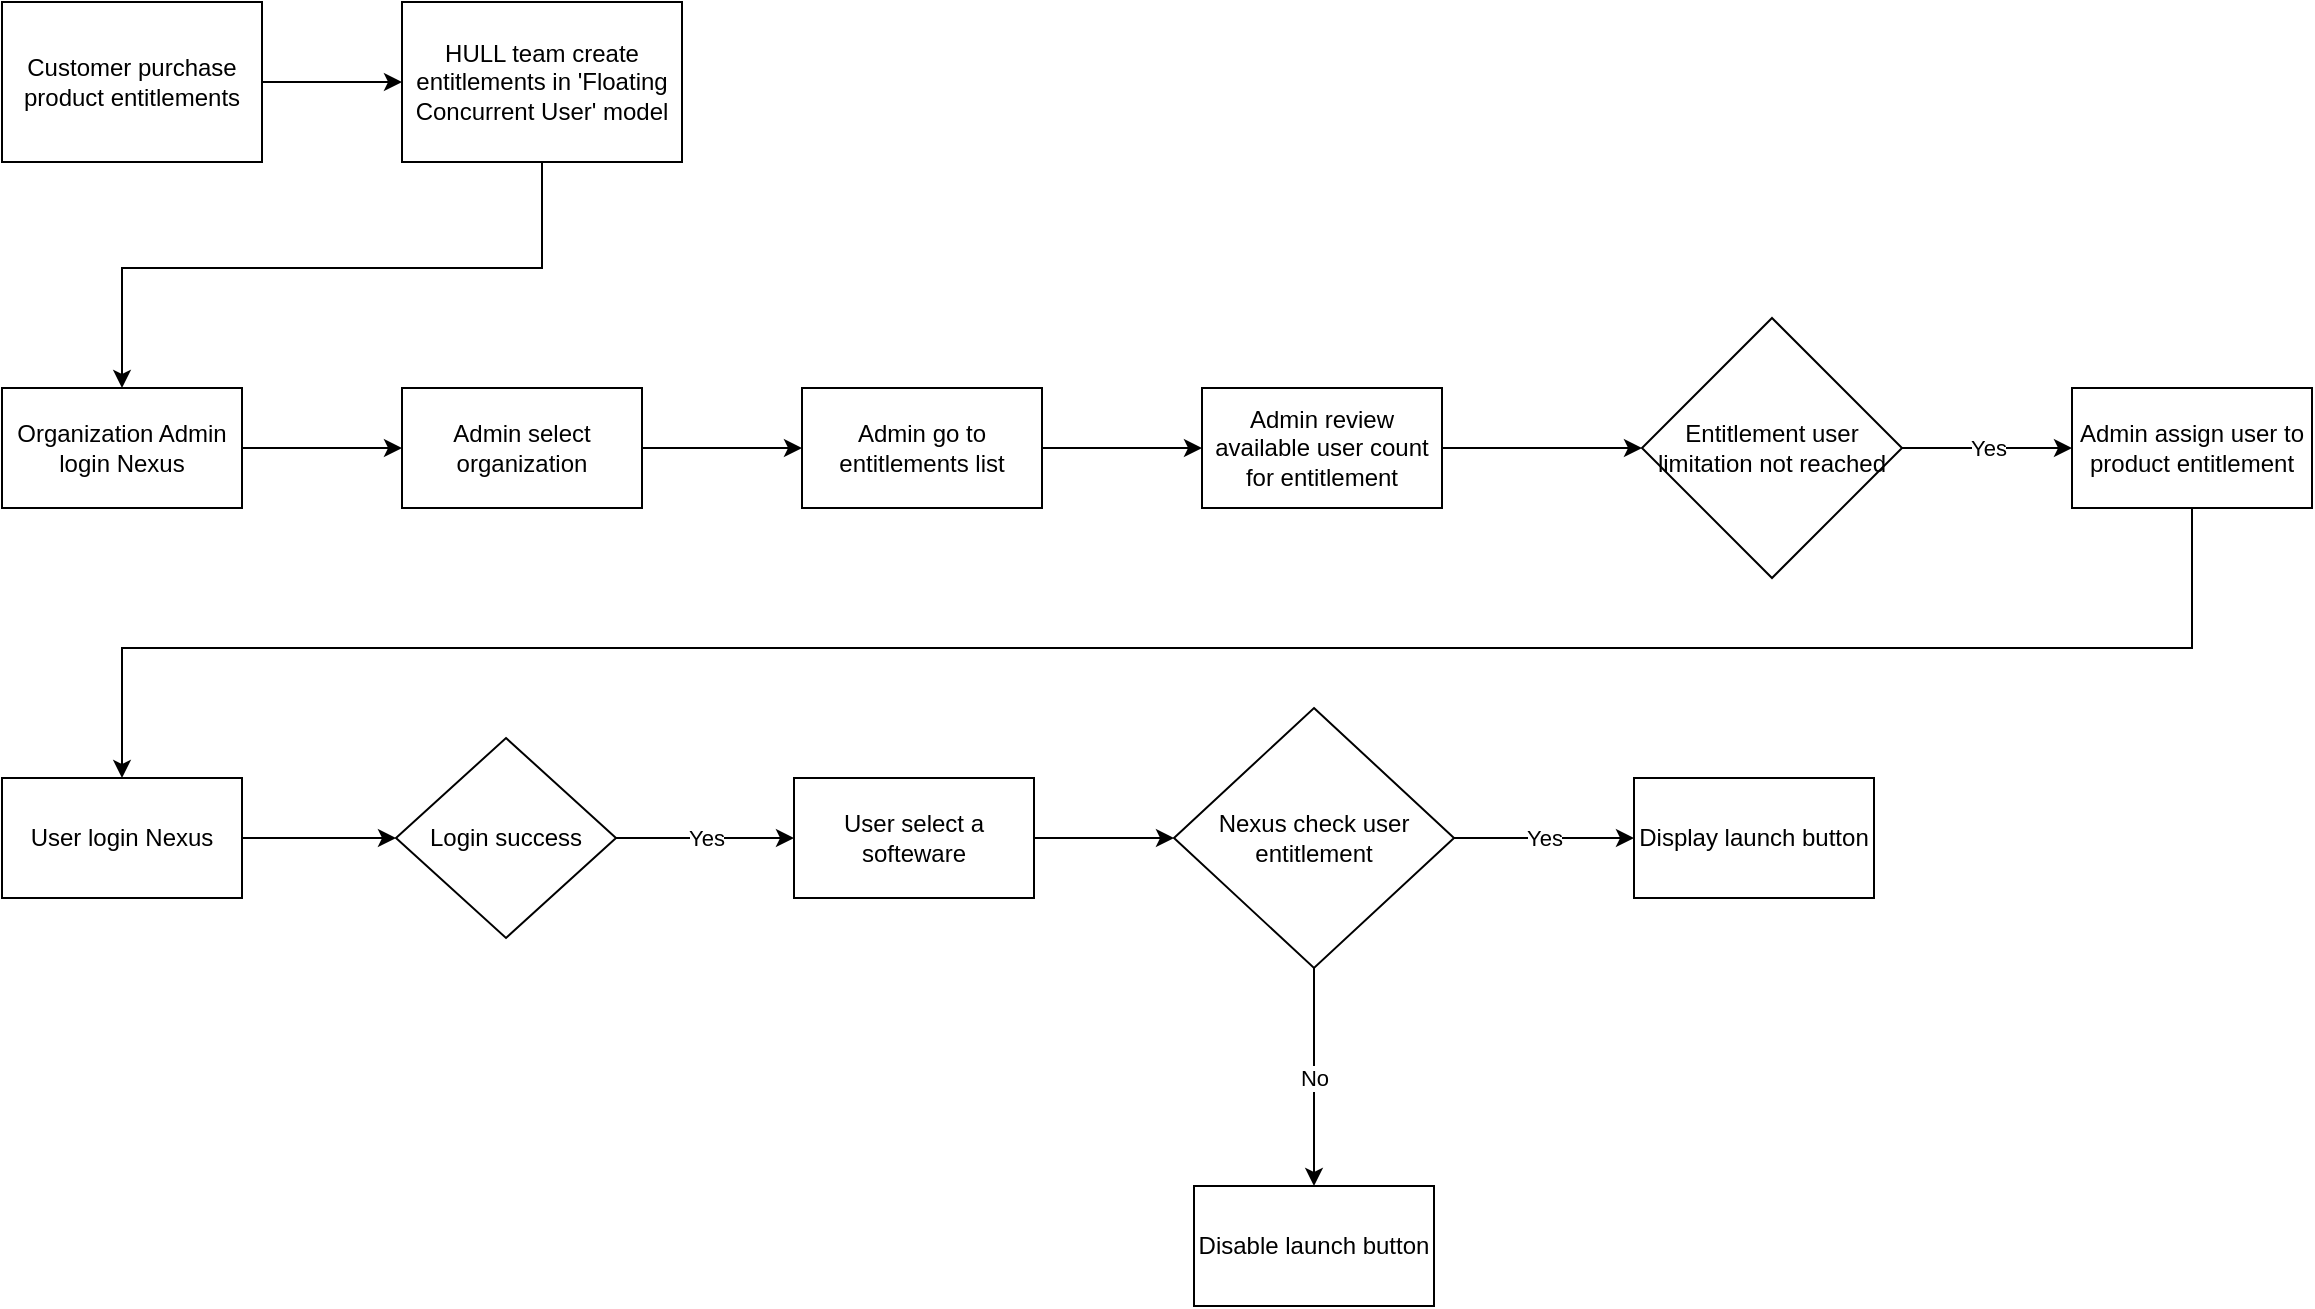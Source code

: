 <mxfile version="21.1.1" type="github">
  <diagram name="Workflow" id="2dQwfWUj7SHDJcY4iqtX">
    <mxGraphModel dx="2284" dy="1874" grid="1" gridSize="10" guides="1" tooltips="1" connect="1" arrows="1" fold="1" page="1" pageScale="1" pageWidth="850" pageHeight="1100" math="0" shadow="0">
      <root>
        <mxCell id="0" />
        <mxCell id="1" parent="0" />
        <mxCell id="Q25p3ouY3zWikEKPChKH-11" value="" style="edgeStyle=orthogonalEdgeStyle;rounded=0;orthogonalLoop=1;jettySize=auto;html=1;" parent="1" source="YwquEOC9PIAEwXkHVDcG-1" target="Q25p3ouY3zWikEKPChKH-6" edge="1">
          <mxGeometry relative="1" as="geometry" />
        </mxCell>
        <mxCell id="YwquEOC9PIAEwXkHVDcG-1" value="User select a softeware" style="rounded=0;whiteSpace=wrap;html=1;" parent="1" vertex="1">
          <mxGeometry x="346" y="165" width="120" height="60" as="geometry" />
        </mxCell>
        <mxCell id="Q25p3ouY3zWikEKPChKH-14" value="" style="edgeStyle=orthogonalEdgeStyle;rounded=0;orthogonalLoop=1;jettySize=auto;html=1;" parent="1" source="YwquEOC9PIAEwXkHVDcG-3" target="Q25p3ouY3zWikEKPChKH-4" edge="1">
          <mxGeometry relative="1" as="geometry" />
        </mxCell>
        <mxCell id="YwquEOC9PIAEwXkHVDcG-3" value="User login Nexus" style="rounded=0;whiteSpace=wrap;html=1;" parent="1" vertex="1">
          <mxGeometry x="-50" y="165" width="120" height="60" as="geometry" />
        </mxCell>
        <mxCell id="Q25p3ouY3zWikEKPChKH-12" value="Yes" style="edgeStyle=orthogonalEdgeStyle;rounded=0;orthogonalLoop=1;jettySize=auto;html=1;" parent="1" source="Q25p3ouY3zWikEKPChKH-4" target="YwquEOC9PIAEwXkHVDcG-1" edge="1">
          <mxGeometry relative="1" as="geometry" />
        </mxCell>
        <mxCell id="Q25p3ouY3zWikEKPChKH-4" value="Login success" style="rhombus;whiteSpace=wrap;html=1;" parent="1" vertex="1">
          <mxGeometry x="147" y="145" width="110" height="100" as="geometry" />
        </mxCell>
        <mxCell id="Q25p3ouY3zWikEKPChKH-8" value="Yes" style="edgeStyle=orthogonalEdgeStyle;rounded=0;orthogonalLoop=1;jettySize=auto;html=1;" parent="1" source="Q25p3ouY3zWikEKPChKH-6" target="Q25p3ouY3zWikEKPChKH-7" edge="1">
          <mxGeometry relative="1" as="geometry" />
        </mxCell>
        <mxCell id="Q25p3ouY3zWikEKPChKH-10" value="No" style="edgeStyle=orthogonalEdgeStyle;rounded=0;orthogonalLoop=1;jettySize=auto;html=1;" parent="1" source="Q25p3ouY3zWikEKPChKH-6" target="Q25p3ouY3zWikEKPChKH-9" edge="1">
          <mxGeometry relative="1" as="geometry" />
        </mxCell>
        <mxCell id="Q25p3ouY3zWikEKPChKH-6" value="Nexus check user entitlement" style="rhombus;whiteSpace=wrap;html=1;" parent="1" vertex="1">
          <mxGeometry x="536" y="130" width="140" height="130" as="geometry" />
        </mxCell>
        <mxCell id="Q25p3ouY3zWikEKPChKH-7" value="Display launch button" style="whiteSpace=wrap;html=1;" parent="1" vertex="1">
          <mxGeometry x="766" y="165" width="120" height="60" as="geometry" />
        </mxCell>
        <mxCell id="Q25p3ouY3zWikEKPChKH-9" value="Disable launch button" style="whiteSpace=wrap;html=1;" parent="1" vertex="1">
          <mxGeometry x="546" y="369" width="120" height="60" as="geometry" />
        </mxCell>
        <mxCell id="Q25p3ouY3zWikEKPChKH-18" value="" style="edgeStyle=orthogonalEdgeStyle;rounded=0;orthogonalLoop=1;jettySize=auto;html=1;" parent="1" source="Q25p3ouY3zWikEKPChKH-16" target="Q25p3ouY3zWikEKPChKH-17" edge="1">
          <mxGeometry relative="1" as="geometry" />
        </mxCell>
        <mxCell id="Q25p3ouY3zWikEKPChKH-16" value="Customer purchase product entitlements" style="rounded=0;whiteSpace=wrap;html=1;" parent="1" vertex="1">
          <mxGeometry x="-50" y="-223" width="130" height="80" as="geometry" />
        </mxCell>
        <mxCell id="z8qltQJUWiTNnkdVbH2K-3" value="" style="edgeStyle=orthogonalEdgeStyle;rounded=0;orthogonalLoop=1;jettySize=auto;html=1;entryX=0.5;entryY=0;entryDx=0;entryDy=0;" edge="1" parent="1" source="Q25p3ouY3zWikEKPChKH-17" target="Q25p3ouY3zWikEKPChKH-19">
          <mxGeometry relative="1" as="geometry">
            <Array as="points">
              <mxPoint x="220" y="-90" />
              <mxPoint x="10" y="-90" />
            </Array>
          </mxGeometry>
        </mxCell>
        <mxCell id="Q25p3ouY3zWikEKPChKH-17" value="HULL team create entitlements&amp;nbsp;in &#39;Floating Concurrent User&#39; model" style="whiteSpace=wrap;html=1;rounded=0;" parent="1" vertex="1">
          <mxGeometry x="150" y="-223" width="140" height="80" as="geometry" />
        </mxCell>
        <mxCell id="Q25p3ouY3zWikEKPChKH-21" value="" style="edgeStyle=orthogonalEdgeStyle;rounded=0;orthogonalLoop=1;jettySize=auto;html=1;" parent="1" source="Q25p3ouY3zWikEKPChKH-19" target="Q25p3ouY3zWikEKPChKH-20" edge="1">
          <mxGeometry relative="1" as="geometry" />
        </mxCell>
        <mxCell id="Q25p3ouY3zWikEKPChKH-19" value="Organization Admin login Nexus" style="whiteSpace=wrap;html=1;" parent="1" vertex="1">
          <mxGeometry x="-50" y="-30" width="120" height="60" as="geometry" />
        </mxCell>
        <mxCell id="Q25p3ouY3zWikEKPChKH-23" value="" style="edgeStyle=orthogonalEdgeStyle;rounded=0;orthogonalLoop=1;jettySize=auto;html=1;" parent="1" source="Q25p3ouY3zWikEKPChKH-20" target="Q25p3ouY3zWikEKPChKH-22" edge="1">
          <mxGeometry relative="1" as="geometry" />
        </mxCell>
        <mxCell id="Q25p3ouY3zWikEKPChKH-20" value="Admin select organization" style="whiteSpace=wrap;html=1;" parent="1" vertex="1">
          <mxGeometry x="150" y="-30" width="120" height="60" as="geometry" />
        </mxCell>
        <mxCell id="Q25p3ouY3zWikEKPChKH-25" value="" style="edgeStyle=orthogonalEdgeStyle;rounded=0;orthogonalLoop=1;jettySize=auto;html=1;" parent="1" source="Q25p3ouY3zWikEKPChKH-22" target="Q25p3ouY3zWikEKPChKH-24" edge="1">
          <mxGeometry relative="1" as="geometry" />
        </mxCell>
        <mxCell id="Q25p3ouY3zWikEKPChKH-22" value="Admin go to entitlements list" style="whiteSpace=wrap;html=1;" parent="1" vertex="1">
          <mxGeometry x="350" y="-30" width="120" height="60" as="geometry" />
        </mxCell>
        <mxCell id="Q25p3ouY3zWikEKPChKH-27" value="" style="edgeStyle=orthogonalEdgeStyle;rounded=0;orthogonalLoop=1;jettySize=auto;html=1;" parent="1" source="Q25p3ouY3zWikEKPChKH-24" target="Q25p3ouY3zWikEKPChKH-26" edge="1">
          <mxGeometry relative="1" as="geometry" />
        </mxCell>
        <mxCell id="Q25p3ouY3zWikEKPChKH-24" value="Admin review available user count for entitlement" style="whiteSpace=wrap;html=1;" parent="1" vertex="1">
          <mxGeometry x="550" y="-30" width="120" height="60" as="geometry" />
        </mxCell>
        <mxCell id="Q25p3ouY3zWikEKPChKH-29" value="Yes" style="edgeStyle=orthogonalEdgeStyle;rounded=0;orthogonalLoop=1;jettySize=auto;html=1;" parent="1" source="Q25p3ouY3zWikEKPChKH-26" target="Q25p3ouY3zWikEKPChKH-28" edge="1">
          <mxGeometry relative="1" as="geometry" />
        </mxCell>
        <mxCell id="Q25p3ouY3zWikEKPChKH-26" value="Entitlement user limitation not reached" style="rhombus;whiteSpace=wrap;html=1;" parent="1" vertex="1">
          <mxGeometry x="770" y="-65" width="130" height="130" as="geometry" />
        </mxCell>
        <mxCell id="z8qltQJUWiTNnkdVbH2K-2" value="" style="edgeStyle=orthogonalEdgeStyle;rounded=0;orthogonalLoop=1;jettySize=auto;html=1;entryX=0.5;entryY=0;entryDx=0;entryDy=0;" edge="1" parent="1" source="Q25p3ouY3zWikEKPChKH-28" target="YwquEOC9PIAEwXkHVDcG-3">
          <mxGeometry relative="1" as="geometry">
            <mxPoint x="1045" y="140" as="targetPoint" />
            <Array as="points">
              <mxPoint x="1045" y="100" />
              <mxPoint x="10" y="100" />
            </Array>
          </mxGeometry>
        </mxCell>
        <mxCell id="Q25p3ouY3zWikEKPChKH-28" value="Admin assign user to product entitlement" style="whiteSpace=wrap;html=1;" parent="1" vertex="1">
          <mxGeometry x="985" y="-30" width="120" height="60" as="geometry" />
        </mxCell>
      </root>
    </mxGraphModel>
  </diagram>
</mxfile>
